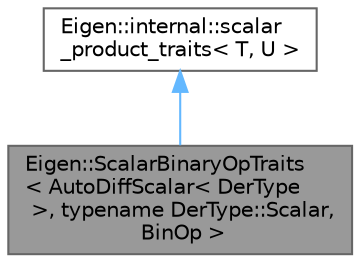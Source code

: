 digraph "Eigen::ScalarBinaryOpTraits&lt; AutoDiffScalar&lt; DerType &gt;, typename DerType::Scalar, BinOp &gt;"
{
 // LATEX_PDF_SIZE
  bgcolor="transparent";
  edge [fontname=Helvetica,fontsize=10,labelfontname=Helvetica,labelfontsize=10];
  node [fontname=Helvetica,fontsize=10,shape=box,height=0.2,width=0.4];
  Node1 [id="Node000001",label="Eigen::ScalarBinaryOpTraits\l\< AutoDiffScalar\< DerType\l \>, typename DerType::Scalar,\l BinOp \>",height=0.2,width=0.4,color="gray40", fillcolor="grey60", style="filled", fontcolor="black",tooltip=" "];
  Node2 -> Node1 [id="edge2_Node000001_Node000002",dir="back",color="steelblue1",style="solid",tooltip=" "];
  Node2 [id="Node000002",label="Eigen::internal::scalar\l_product_traits\< T, U \>",height=0.2,width=0.4,color="gray40", fillcolor="white", style="filled",URL="$struct_eigen_1_1internal_1_1scalar__product__traits.html",tooltip=" "];
}
